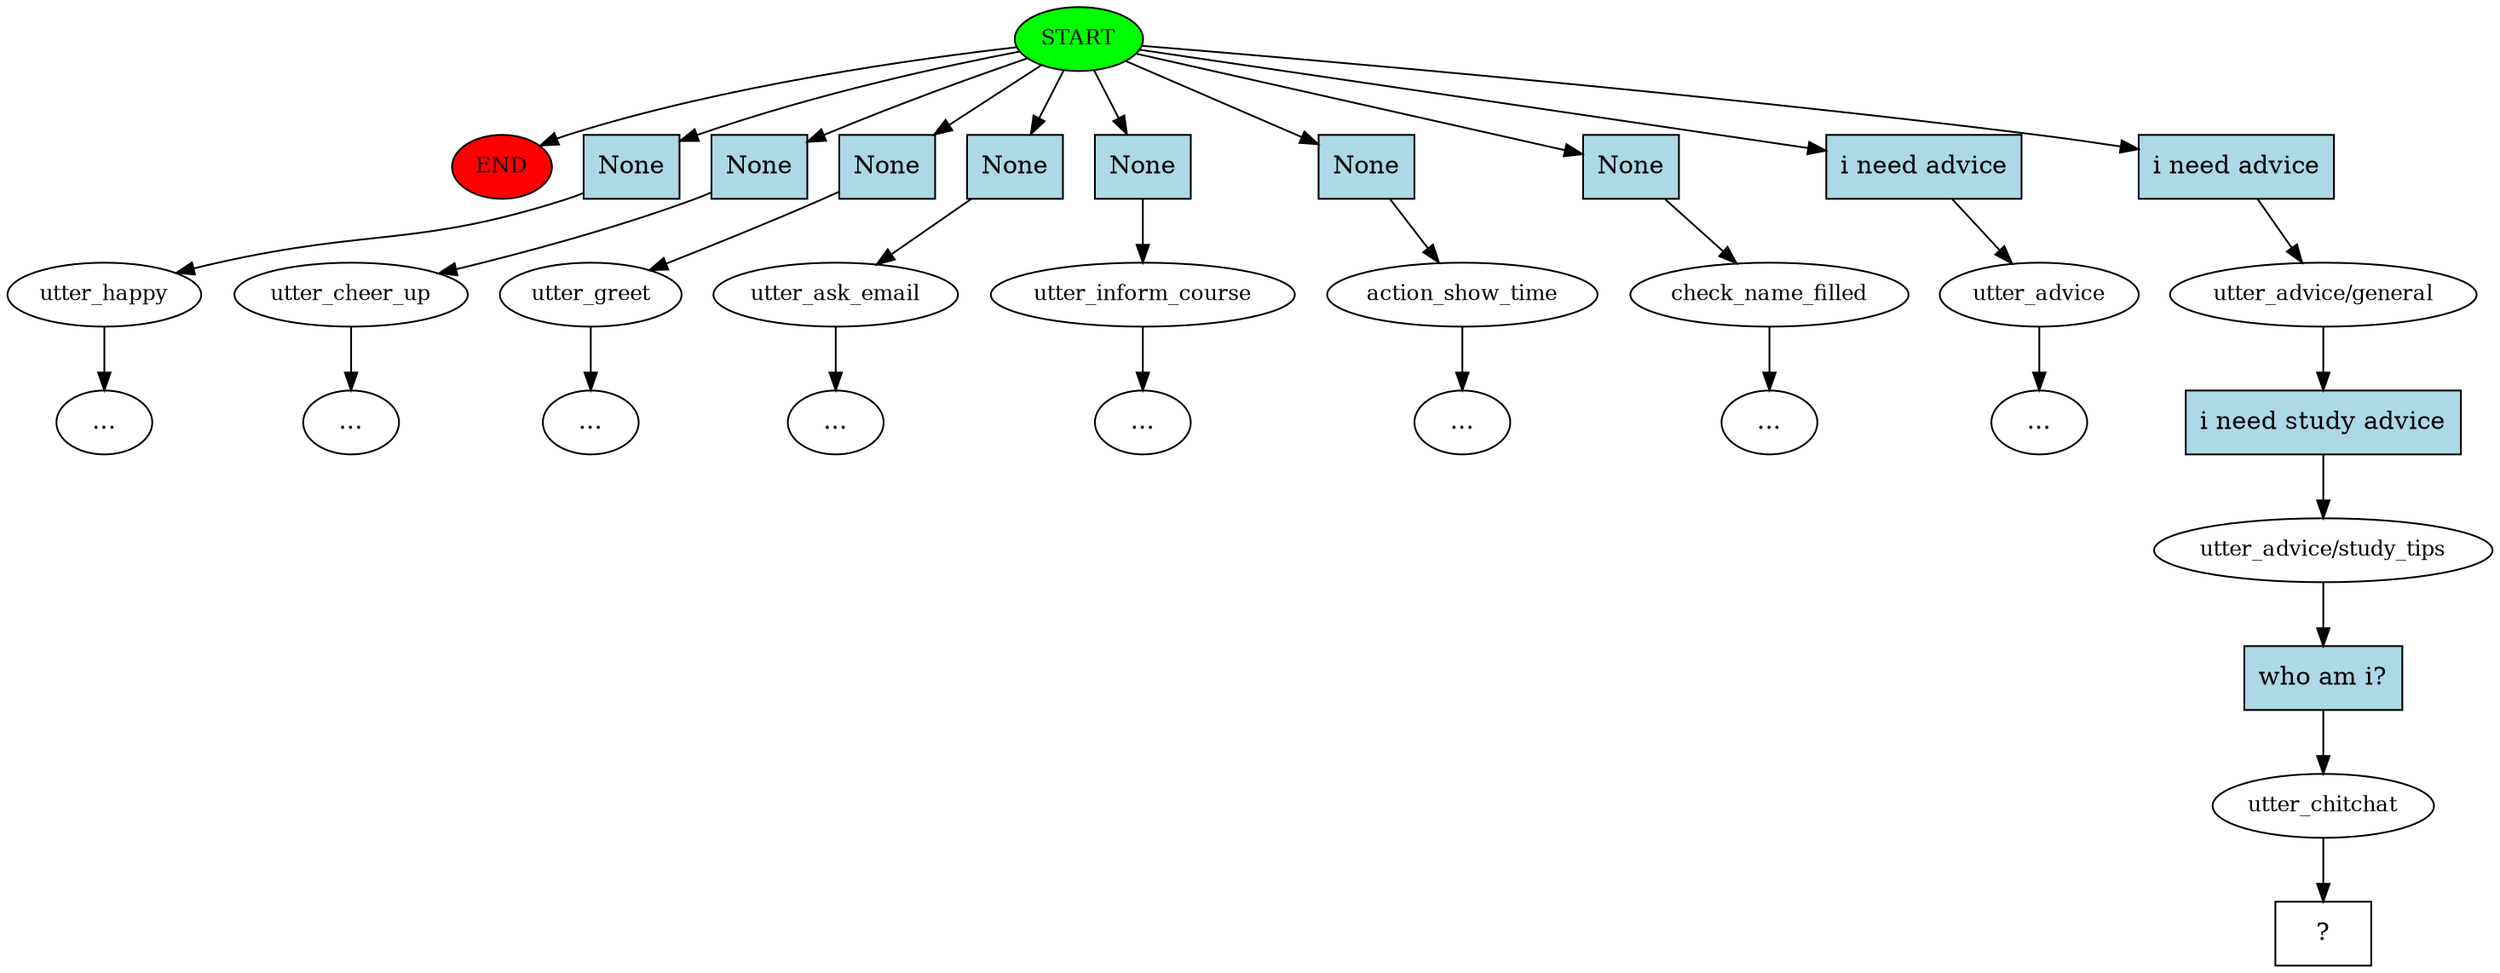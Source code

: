 digraph  {
0 [class="start active", fillcolor=green, fontsize=12, label=START, style=filled];
"-1" [class=end, fillcolor=red, fontsize=12, label=END, style=filled];
1 [class="", fontsize=12, label=utter_happy];
"-3" [class=ellipsis, label="..."];
2 [class="", fontsize=12, label=utter_cheer_up];
"-5" [class=ellipsis, label="..."];
4 [class="", fontsize=12, label=utter_greet];
5 [class="", fontsize=12, label=utter_ask_email];
"-7" [class=ellipsis, label="..."];
6 [class="", fontsize=12, label=utter_inform_course];
"-8" [class=ellipsis, label="..."];
8 [class="", fontsize=12, label=action_show_time];
"-10" [class=ellipsis, label="..."];
10 [class="", fontsize=12, label=check_name_filled];
"-14" [class=ellipsis, label="..."];
"-15" [class=ellipsis, label="..."];
14 [class="", fontsize=12, label=utter_advice];
"-16" [class=ellipsis, label="..."];
15 [class=active, fontsize=12, label="utter_advice/general"];
16 [class=active, fontsize=12, label="utter_advice/study_tips"];
17 [class=active, fontsize=12, label=utter_chitchat];
18 [class="intent dashed active", label="  ?  ", shape=rect];
19 [class=intent, fillcolor=lightblue, label=None, shape=rect, style=filled];
20 [class=intent, fillcolor=lightblue, label=None, shape=rect, style=filled];
21 [class=intent, fillcolor=lightblue, label=None, shape=rect, style=filled];
22 [class=intent, fillcolor=lightblue, label=None, shape=rect, style=filled];
23 [class=intent, fillcolor=lightblue, label=None, shape=rect, style=filled];
24 [class=intent, fillcolor=lightblue, label=None, shape=rect, style=filled];
25 [class=intent, fillcolor=lightblue, label=None, shape=rect, style=filled];
26 [class=intent, fillcolor=lightblue, label="i need advice", shape=rect, style=filled];
27 [class="intent active", fillcolor=lightblue, label="i need advice", shape=rect, style=filled];
28 [class="intent active", fillcolor=lightblue, label="i need study advice", shape=rect, style=filled];
29 [class="intent active", fillcolor=lightblue, label="who am i?", shape=rect, style=filled];
0 -> "-1"  [class="", key=NONE, label=""];
0 -> 19  [class="", key=0];
0 -> 20  [class="", key=0];
0 -> 21  [class="", key=0];
0 -> 22  [class="", key=0];
0 -> 23  [class="", key=0];
0 -> 24  [class="", key=0];
0 -> 25  [class="", key=0];
0 -> 26  [class="", key=0];
0 -> 27  [class=active, key=0];
1 -> "-3"  [class="", key=NONE, label=""];
2 -> "-5"  [class="", key=NONE, label=""];
4 -> "-15"  [class="", key=NONE, label=""];
5 -> "-7"  [class="", key=NONE, label=""];
6 -> "-8"  [class="", key=NONE, label=""];
8 -> "-10"  [class="", key=NONE, label=""];
10 -> "-14"  [class="", key=NONE, label=""];
14 -> "-16"  [class="", key=NONE, label=""];
15 -> 28  [class=active, key=0];
16 -> 29  [class=active, key=0];
17 -> 18  [class=active, key=NONE, label=""];
19 -> 1  [class="", key=0];
20 -> 2  [class="", key=0];
21 -> 4  [class="", key=0];
22 -> 5  [class="", key=0];
23 -> 6  [class="", key=0];
24 -> 8  [class="", key=0];
25 -> 10  [class="", key=0];
26 -> 14  [class="", key=0];
27 -> 15  [class=active, key=0];
28 -> 16  [class=active, key=0];
29 -> 17  [class=active, key=0];
}
